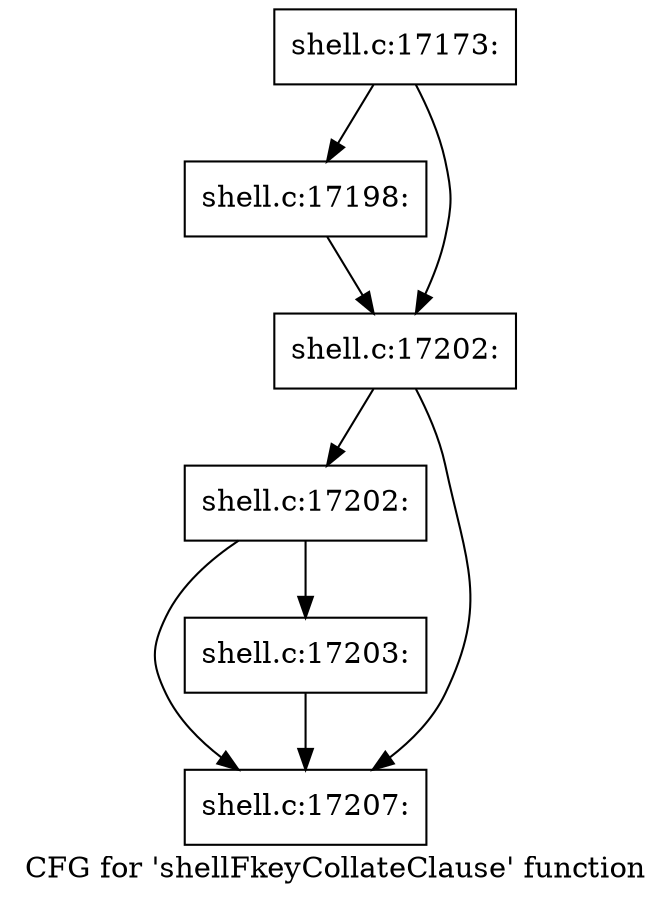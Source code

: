 digraph "CFG for 'shellFkeyCollateClause' function" {
	label="CFG for 'shellFkeyCollateClause' function";

	Node0x56027730b070 [shape=record,label="{shell.c:17173:}"];
	Node0x56027730b070 -> Node0x560277327020;
	Node0x56027730b070 -> Node0x5602773266f0;
	Node0x560277327020 [shape=record,label="{shell.c:17198:}"];
	Node0x560277327020 -> Node0x5602773266f0;
	Node0x5602773266f0 [shape=record,label="{shell.c:17202:}"];
	Node0x5602773266f0 -> Node0x560277327260;
	Node0x5602773266f0 -> Node0x560277327210;
	Node0x560277327260 [shape=record,label="{shell.c:17202:}"];
	Node0x560277327260 -> Node0x560277327880;
	Node0x560277327260 -> Node0x560277327210;
	Node0x560277327880 [shape=record,label="{shell.c:17203:}"];
	Node0x560277327880 -> Node0x560277327210;
	Node0x560277327210 [shape=record,label="{shell.c:17207:}"];
}

